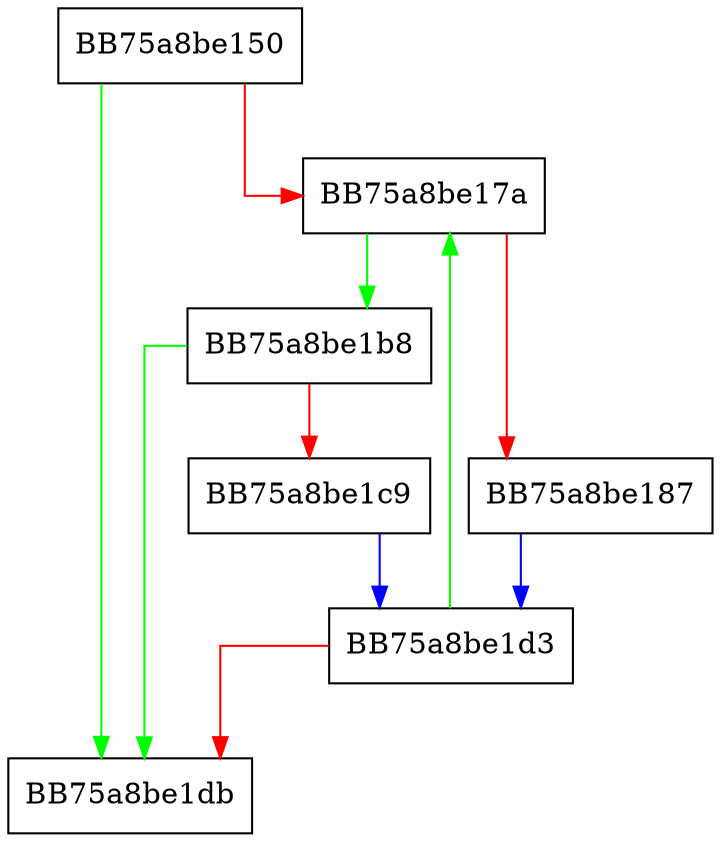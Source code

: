 digraph xsgetn {
  node [shape="box"];
  graph [splines=ortho];
  BB75a8be150 -> BB75a8be1db [color="green"];
  BB75a8be150 -> BB75a8be17a [color="red"];
  BB75a8be17a -> BB75a8be1b8 [color="green"];
  BB75a8be17a -> BB75a8be187 [color="red"];
  BB75a8be187 -> BB75a8be1d3 [color="blue"];
  BB75a8be1b8 -> BB75a8be1db [color="green"];
  BB75a8be1b8 -> BB75a8be1c9 [color="red"];
  BB75a8be1c9 -> BB75a8be1d3 [color="blue"];
  BB75a8be1d3 -> BB75a8be17a [color="green"];
  BB75a8be1d3 -> BB75a8be1db [color="red"];
}